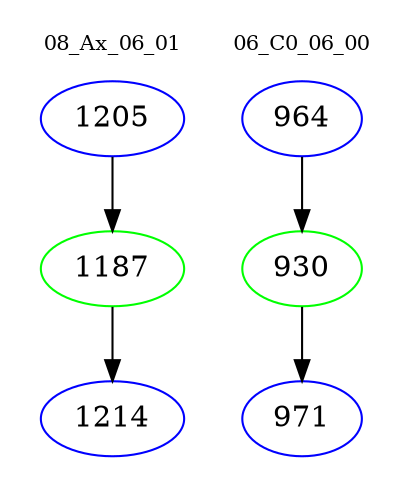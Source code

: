 digraph{
subgraph cluster_0 {
color = white
label = "08_Ax_06_01";
fontsize=10;
T0_1205 [label="1205", color="blue"]
T0_1205 -> T0_1187 [color="black"]
T0_1187 [label="1187", color="green"]
T0_1187 -> T0_1214 [color="black"]
T0_1214 [label="1214", color="blue"]
}
subgraph cluster_1 {
color = white
label = "06_C0_06_00";
fontsize=10;
T1_964 [label="964", color="blue"]
T1_964 -> T1_930 [color="black"]
T1_930 [label="930", color="green"]
T1_930 -> T1_971 [color="black"]
T1_971 [label="971", color="blue"]
}
}
